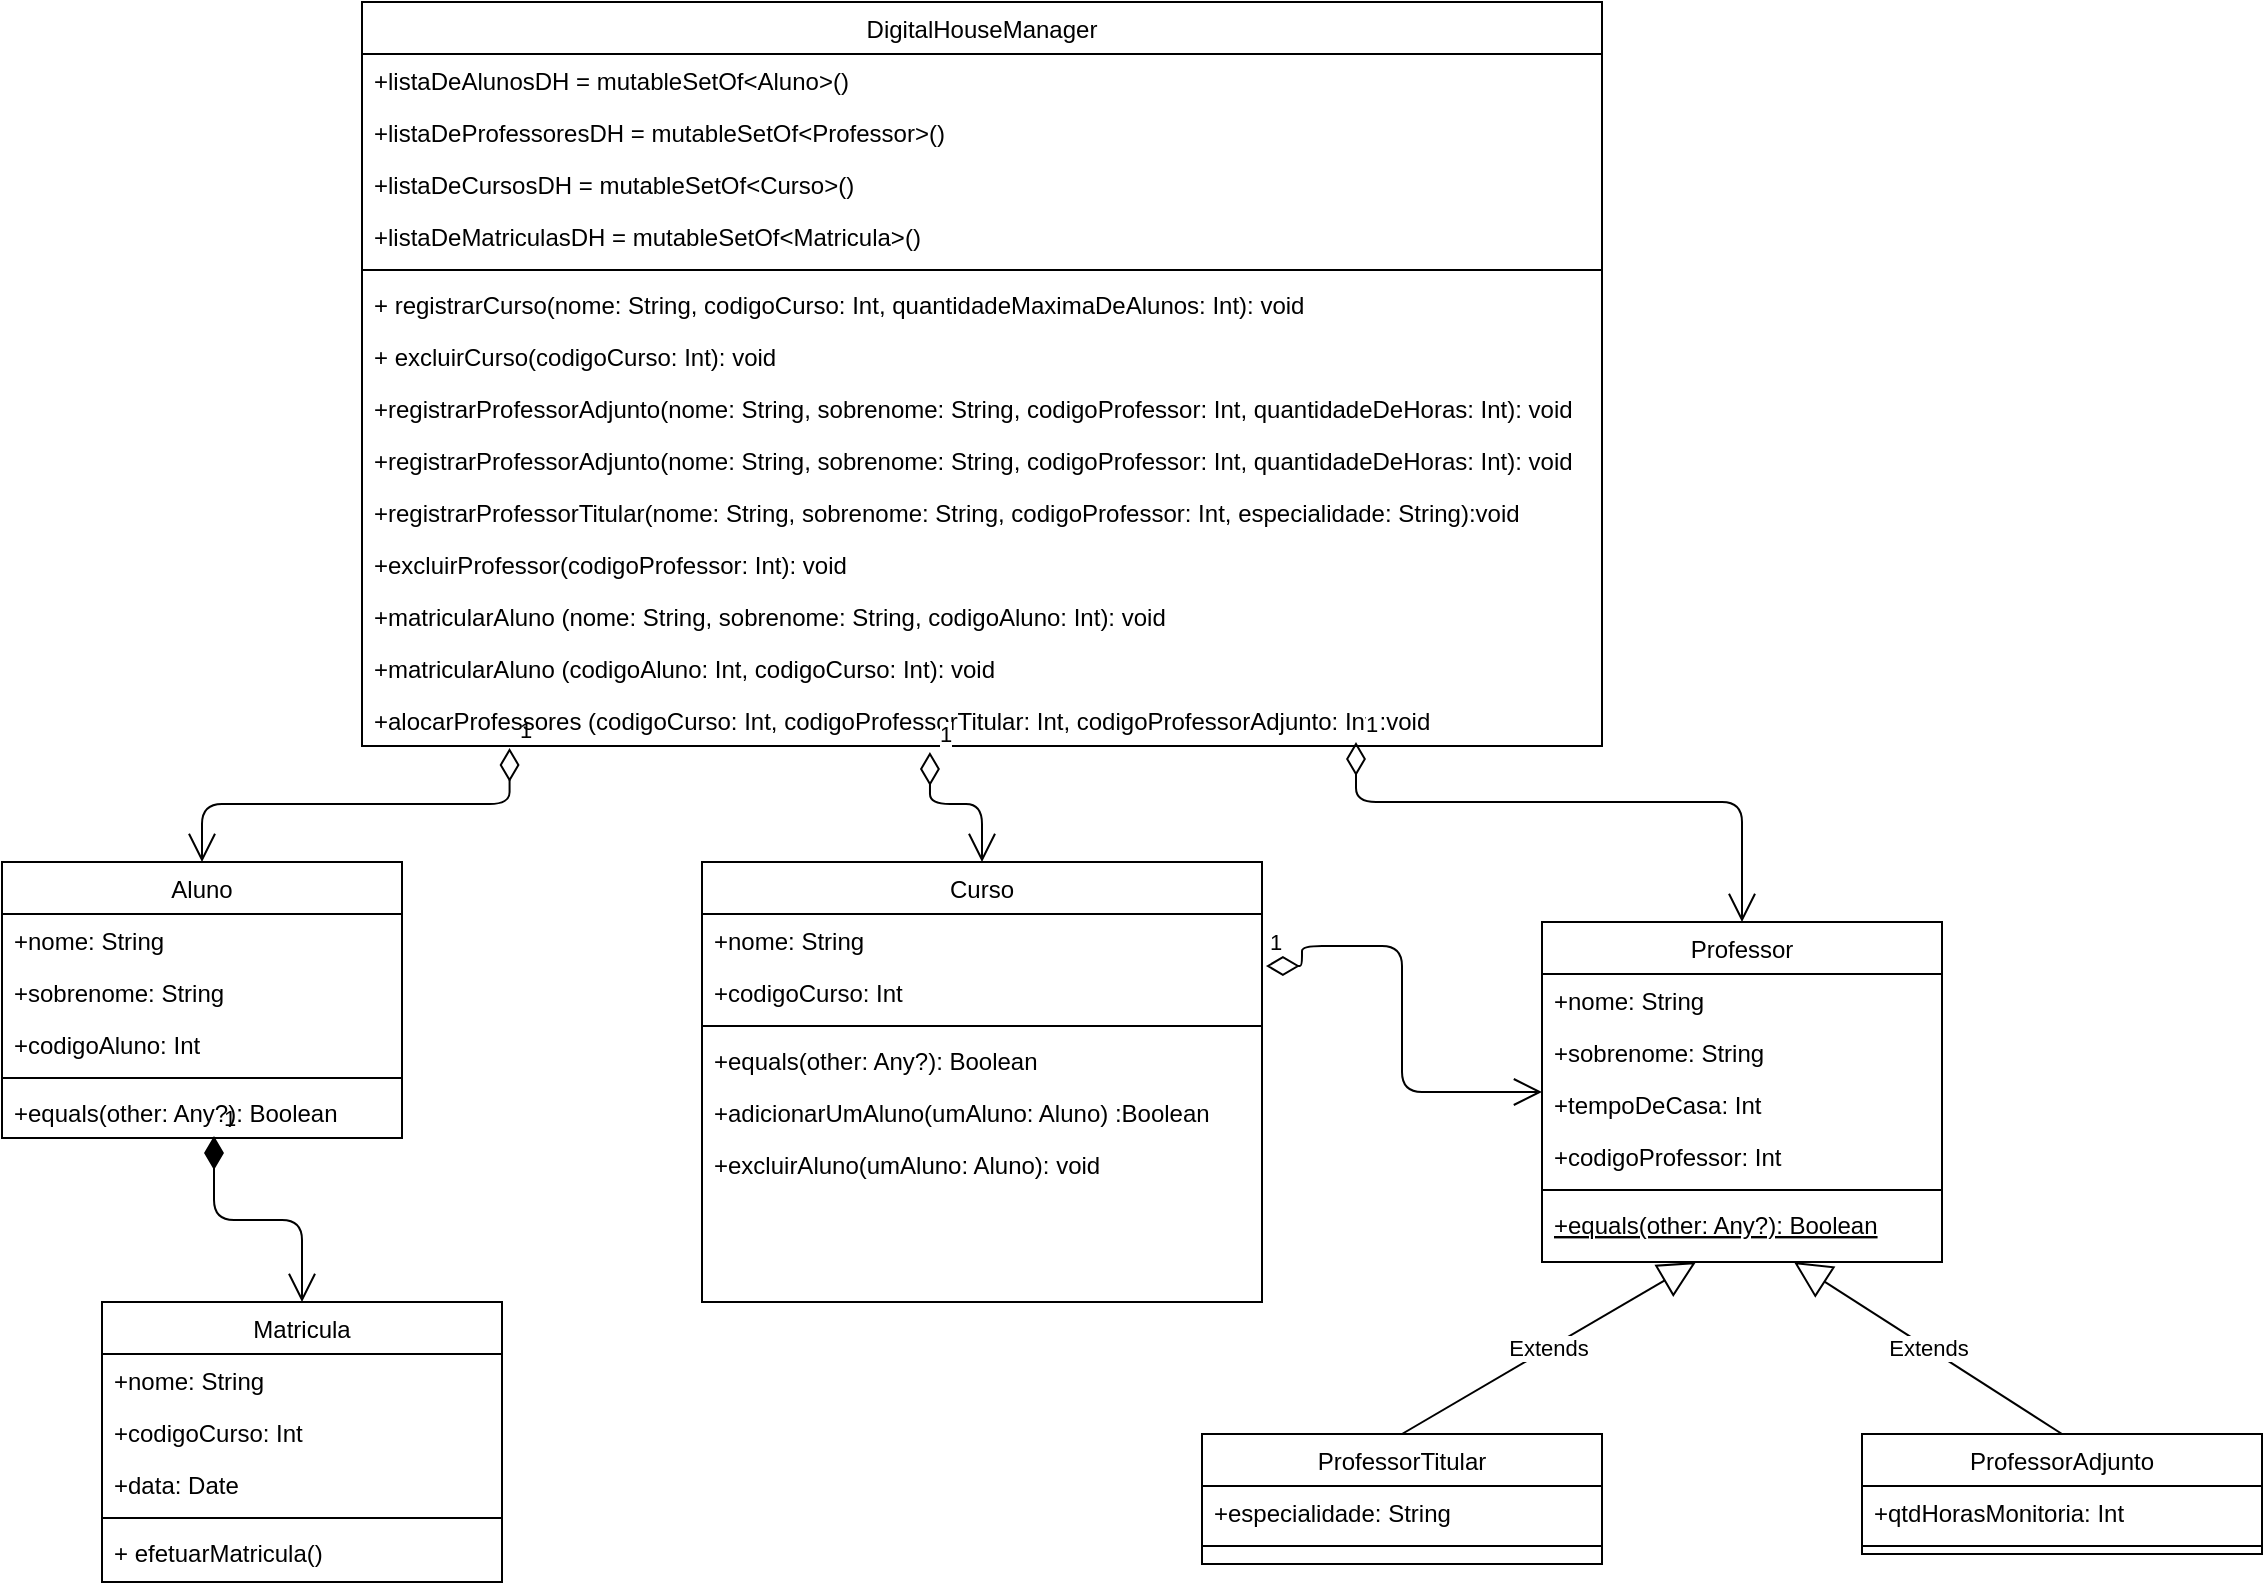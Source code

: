 <mxfile version="13.7.5" type="device"><diagram id="C5RBs43oDa-KdzZeNtuy" name="Page-1"><mxGraphModel dx="1240" dy="619" grid="1" gridSize="10" guides="1" tooltips="1" connect="1" arrows="1" fold="1" page="1" pageScale="1" pageWidth="827" pageHeight="1169" math="0" shadow="0"><root><mxCell id="WIyWlLk6GJQsqaUBKTNV-0"/><mxCell id="WIyWlLk6GJQsqaUBKTNV-1" parent="WIyWlLk6GJQsqaUBKTNV-0"/><mxCell id="oSwW3koexutl0ZP4WF_h-0" value="Extends" style="endArrow=block;endSize=16;endFill=0;html=1;exitX=0.5;exitY=0;exitDx=0;exitDy=0;entryX=0.385;entryY=1.231;entryDx=0;entryDy=0;entryPerimeter=0;" edge="1" parent="WIyWlLk6GJQsqaUBKTNV-1" source="zkfFHV4jXpPFQw0GAbJ--6" target="D9lVGUvZGmIKB0dKG688-9"><mxGeometry width="160" relative="1" as="geometry"><mxPoint x="70" y="512" as="sourcePoint"/><mxPoint x="270" y="540" as="targetPoint"/></mxGeometry></mxCell><mxCell id="oSwW3koexutl0ZP4WF_h-1" value="Extends" style="endArrow=block;endSize=16;endFill=0;html=1;exitX=0.5;exitY=0;exitDx=0;exitDy=0;entryX=0.63;entryY=1.231;entryDx=0;entryDy=0;entryPerimeter=0;" edge="1" parent="WIyWlLk6GJQsqaUBKTNV-1" source="D9lVGUvZGmIKB0dKG688-10" target="D9lVGUvZGmIKB0dKG688-9"><mxGeometry width="160" relative="1" as="geometry"><mxPoint x="-110" y="732" as="sourcePoint"/><mxPoint x="165" y="580.004" as="targetPoint"/></mxGeometry></mxCell><mxCell id="oSwW3koexutl0ZP4WF_h-48" value="1" style="endArrow=open;html=1;endSize=12;startArrow=diamondThin;startSize=14;startFill=0;edgeStyle=orthogonalEdgeStyle;align=left;verticalAlign=bottom;exitX=0.119;exitY=1.038;exitDx=0;exitDy=0;exitPerimeter=0;" edge="1" parent="WIyWlLk6GJQsqaUBKTNV-1" source="oSwW3koexutl0ZP4WF_h-18" target="zkfFHV4jXpPFQw0GAbJ--0"><mxGeometry x="-1" y="3" relative="1" as="geometry"><mxPoint x="490" y="720" as="sourcePoint"/><mxPoint x="660" y="840" as="targetPoint"/></mxGeometry></mxCell><mxCell id="oSwW3koexutl0ZP4WF_h-49" value="1" style="endArrow=open;html=1;endSize=12;startArrow=diamondThin;startSize=14;startFill=0;edgeStyle=orthogonalEdgeStyle;align=left;verticalAlign=bottom;exitX=1.007;exitY=0;exitDx=0;exitDy=0;exitPerimeter=0;" edge="1" parent="WIyWlLk6GJQsqaUBKTNV-1" source="zkfFHV4jXpPFQw0GAbJ--19" target="D9lVGUvZGmIKB0dKG688-3"><mxGeometry x="-1" y="3" relative="1" as="geometry"><mxPoint x="750" y="600" as="sourcePoint"/><mxPoint x="1090" y="709" as="targetPoint"/><Array as="points"><mxPoint x="700" y="622"/><mxPoint x="700" y="612"/><mxPoint x="750" y="612"/><mxPoint x="750" y="685"/></Array></mxGeometry></mxCell><mxCell id="zkfFHV4jXpPFQw0GAbJ--17" value="Curso" style="swimlane;fontStyle=0;align=center;verticalAlign=top;childLayout=stackLayout;horizontal=1;startSize=26;horizontalStack=0;resizeParent=1;resizeLast=0;collapsible=1;marginBottom=0;rounded=0;shadow=0;strokeWidth=1;" parent="WIyWlLk6GJQsqaUBKTNV-1" vertex="1"><mxGeometry x="400" y="570" width="280" height="220" as="geometry"><mxRectangle x="550" y="140" width="160" height="26" as="alternateBounds"/></mxGeometry></mxCell><mxCell id="zkfFHV4jXpPFQw0GAbJ--18" value="+nome: String" style="text;align=left;verticalAlign=top;spacingLeft=4;spacingRight=4;overflow=hidden;rotatable=0;points=[[0,0.5],[1,0.5]];portConstraint=eastwest;" parent="zkfFHV4jXpPFQw0GAbJ--17" vertex="1"><mxGeometry y="26" width="280" height="26" as="geometry"/></mxCell><mxCell id="zkfFHV4jXpPFQw0GAbJ--19" value="+codigoCurso: Int" style="text;align=left;verticalAlign=top;spacingLeft=4;spacingRight=4;overflow=hidden;rotatable=0;points=[[0,0.5],[1,0.5]];portConstraint=eastwest;rounded=0;shadow=0;html=0;" parent="zkfFHV4jXpPFQw0GAbJ--17" vertex="1"><mxGeometry y="52" width="280" height="26" as="geometry"/></mxCell><mxCell id="zkfFHV4jXpPFQw0GAbJ--23" value="" style="line;html=1;strokeWidth=1;align=left;verticalAlign=middle;spacingTop=-1;spacingLeft=3;spacingRight=3;rotatable=0;labelPosition=right;points=[];portConstraint=eastwest;" parent="zkfFHV4jXpPFQw0GAbJ--17" vertex="1"><mxGeometry y="78" width="280" height="8" as="geometry"/></mxCell><mxCell id="zkfFHV4jXpPFQw0GAbJ--24" value="+equals(other: Any?): Boolean" style="text;align=left;verticalAlign=top;spacingLeft=4;spacingRight=4;overflow=hidden;rotatable=0;points=[[0,0.5],[1,0.5]];portConstraint=eastwest;" parent="zkfFHV4jXpPFQw0GAbJ--17" vertex="1"><mxGeometry y="86" width="280" height="26" as="geometry"/></mxCell><mxCell id="oSwW3koexutl0ZP4WF_h-2" value="+adicionarUmAluno(umAluno: Aluno) :Boolean" style="text;align=left;verticalAlign=top;spacingLeft=4;spacingRight=4;overflow=hidden;rotatable=0;points=[[0,0.5],[1,0.5]];portConstraint=eastwest;" vertex="1" parent="zkfFHV4jXpPFQw0GAbJ--17"><mxGeometry y="112" width="280" height="26" as="geometry"/></mxCell><mxCell id="oSwW3koexutl0ZP4WF_h-4" value="+excluirAluno(umAluno: Aluno): void" style="text;align=left;verticalAlign=top;spacingLeft=4;spacingRight=4;overflow=hidden;rotatable=0;points=[[0,0.5],[1,0.5]];portConstraint=eastwest;" vertex="1" parent="zkfFHV4jXpPFQw0GAbJ--17"><mxGeometry y="138" width="280" height="26" as="geometry"/></mxCell><mxCell id="oSwW3koexutl0ZP4WF_h-53" value="1" style="endArrow=open;html=1;endSize=12;startArrow=diamondThin;startSize=14;startFill=1;edgeStyle=orthogonalEdgeStyle;align=left;verticalAlign=bottom;entryX=0.5;entryY=0;entryDx=0;entryDy=0;exitX=0.53;exitY=0.962;exitDx=0;exitDy=0;exitPerimeter=0;" edge="1" parent="WIyWlLk6GJQsqaUBKTNV-1" source="zkfFHV4jXpPFQw0GAbJ--5" target="oSwW3koexutl0ZP4WF_h-5"><mxGeometry x="-1" y="3" relative="1" as="geometry"><mxPoint x="310" y="756" as="sourcePoint"/><mxPoint x="470" y="756" as="targetPoint"/></mxGeometry></mxCell><mxCell id="oSwW3koexutl0ZP4WF_h-13" value="DigitalHouseManager" style="swimlane;fontStyle=0;align=center;verticalAlign=top;childLayout=stackLayout;horizontal=1;startSize=26;horizontalStack=0;resizeParent=1;resizeLast=0;collapsible=1;marginBottom=0;rounded=0;shadow=0;strokeWidth=1;" vertex="1" parent="WIyWlLk6GJQsqaUBKTNV-1"><mxGeometry x="230" y="140" width="620" height="372" as="geometry"><mxRectangle x="550" y="140" width="160" height="26" as="alternateBounds"/></mxGeometry></mxCell><mxCell id="oSwW3koexutl0ZP4WF_h-30" value="+listaDeAlunosDH = mutableSetOf&lt;Aluno&gt;()" style="text;align=left;verticalAlign=top;spacingLeft=4;spacingRight=4;overflow=hidden;rotatable=0;points=[[0,0.5],[1,0.5]];portConstraint=eastwest;rounded=0;shadow=0;html=0;" vertex="1" parent="oSwW3koexutl0ZP4WF_h-13"><mxGeometry y="26" width="620" height="26" as="geometry"/></mxCell><mxCell id="oSwW3koexutl0ZP4WF_h-29" value="+listaDeProfessoresDH = mutableSetOf&lt;Professor&gt;()" style="text;align=left;verticalAlign=top;spacingLeft=4;spacingRight=4;overflow=hidden;rotatable=0;points=[[0,0.5],[1,0.5]];portConstraint=eastwest;rounded=0;shadow=0;html=0;" vertex="1" parent="oSwW3koexutl0ZP4WF_h-13"><mxGeometry y="52" width="620" height="26" as="geometry"/></mxCell><mxCell id="oSwW3koexutl0ZP4WF_h-28" value="+listaDeCursosDH = mutableSetOf&lt;Curso&gt;()" style="text;align=left;verticalAlign=top;spacingLeft=4;spacingRight=4;overflow=hidden;rotatable=0;points=[[0,0.5],[1,0.5]];portConstraint=eastwest;rounded=0;shadow=0;html=0;" vertex="1" parent="oSwW3koexutl0ZP4WF_h-13"><mxGeometry y="78" width="620" height="26" as="geometry"/></mxCell><mxCell id="oSwW3koexutl0ZP4WF_h-15" value="+listaDeMatriculasDH = mutableSetOf&lt;Matricula&gt;()" style="text;align=left;verticalAlign=top;spacingLeft=4;spacingRight=4;overflow=hidden;rotatable=0;points=[[0,0.5],[1,0.5]];portConstraint=eastwest;rounded=0;shadow=0;html=0;" vertex="1" parent="oSwW3koexutl0ZP4WF_h-13"><mxGeometry y="104" width="620" height="26" as="geometry"/></mxCell><mxCell id="oSwW3koexutl0ZP4WF_h-17" value="" style="line;html=1;strokeWidth=1;align=left;verticalAlign=middle;spacingTop=-1;spacingLeft=3;spacingRight=3;rotatable=0;labelPosition=right;points=[];portConstraint=eastwest;" vertex="1" parent="oSwW3koexutl0ZP4WF_h-13"><mxGeometry y="130" width="620" height="8" as="geometry"/></mxCell><mxCell id="oSwW3koexutl0ZP4WF_h-26" value="+ registrarCurso(nome: String, codigoCurso: Int, quantidadeMaximaDeAlunos: Int): void&#10;&#10;" style="text;align=left;verticalAlign=top;spacingLeft=4;spacingRight=4;overflow=hidden;rotatable=0;points=[[0,0.5],[1,0.5]];portConstraint=eastwest;" vertex="1" parent="oSwW3koexutl0ZP4WF_h-13"><mxGeometry y="138" width="620" height="26" as="geometry"/></mxCell><mxCell id="oSwW3koexutl0ZP4WF_h-27" value="+ excluirCurso(codigoCurso: Int): void" style="text;align=left;verticalAlign=top;spacingLeft=4;spacingRight=4;overflow=hidden;rotatable=0;points=[[0,0.5],[1,0.5]];portConstraint=eastwest;" vertex="1" parent="oSwW3koexutl0ZP4WF_h-13"><mxGeometry y="164" width="620" height="26" as="geometry"/></mxCell><mxCell id="oSwW3koexutl0ZP4WF_h-33" value="+registrarProfessorAdjunto(nome: String, sobrenome: String, codigoProfessor: Int, quantidadeDeHoras: Int): void&#10;&#10;" style="text;align=left;verticalAlign=top;spacingLeft=4;spacingRight=4;overflow=hidden;rotatable=0;points=[[0,0.5],[1,0.5]];portConstraint=eastwest;" vertex="1" parent="oSwW3koexutl0ZP4WF_h-13"><mxGeometry y="190" width="620" height="26" as="geometry"/></mxCell><mxCell id="oSwW3koexutl0ZP4WF_h-32" value="+registrarProfessorAdjunto(nome: String, sobrenome: String, codigoProfessor: Int, quantidadeDeHoras: Int): void&#10;&#10;" style="text;align=left;verticalAlign=top;spacingLeft=4;spacingRight=4;overflow=hidden;rotatable=0;points=[[0,0.5],[1,0.5]];portConstraint=eastwest;" vertex="1" parent="oSwW3koexutl0ZP4WF_h-13"><mxGeometry y="216" width="620" height="26" as="geometry"/></mxCell><mxCell id="oSwW3koexutl0ZP4WF_h-31" value="+registrarProfessorTitular(nome: String, sobrenome: String, codigoProfessor: Int, especialidade: String):void" style="text;align=left;verticalAlign=top;spacingLeft=4;spacingRight=4;overflow=hidden;rotatable=0;points=[[0,0.5],[1,0.5]];portConstraint=eastwest;" vertex="1" parent="oSwW3koexutl0ZP4WF_h-13"><mxGeometry y="242" width="620" height="26" as="geometry"/></mxCell><mxCell id="oSwW3koexutl0ZP4WF_h-34" value="+excluirProfessor(codigoProfessor: Int): void&#10;" style="text;align=left;verticalAlign=top;spacingLeft=4;spacingRight=4;overflow=hidden;rotatable=0;points=[[0,0.5],[1,0.5]];portConstraint=eastwest;" vertex="1" parent="oSwW3koexutl0ZP4WF_h-13"><mxGeometry y="268" width="620" height="26" as="geometry"/></mxCell><mxCell id="oSwW3koexutl0ZP4WF_h-36" value="+matricularAluno (nome: String, sobrenome: String, codigoAluno: Int): void" style="text;align=left;verticalAlign=top;spacingLeft=4;spacingRight=4;overflow=hidden;rotatable=0;points=[[0,0.5],[1,0.5]];portConstraint=eastwest;" vertex="1" parent="oSwW3koexutl0ZP4WF_h-13"><mxGeometry y="294" width="620" height="26" as="geometry"/></mxCell><mxCell id="oSwW3koexutl0ZP4WF_h-35" value="+matricularAluno (codigoAluno: Int, codigoCurso: Int): void" style="text;align=left;verticalAlign=top;spacingLeft=4;spacingRight=4;overflow=hidden;rotatable=0;points=[[0,0.5],[1,0.5]];portConstraint=eastwest;" vertex="1" parent="oSwW3koexutl0ZP4WF_h-13"><mxGeometry y="320" width="620" height="26" as="geometry"/></mxCell><mxCell id="oSwW3koexutl0ZP4WF_h-18" value="+alocarProfessores (codigoCurso: Int, codigoProfessorTitular: Int, codigoProfessorAdjunto: Int):void&#10;&#10;" style="text;align=left;verticalAlign=top;spacingLeft=4;spacingRight=4;overflow=hidden;rotatable=0;points=[[0,0.5],[1,0.5]];portConstraint=eastwest;" vertex="1" parent="oSwW3koexutl0ZP4WF_h-13"><mxGeometry y="346" width="620" height="26" as="geometry"/></mxCell><mxCell id="zkfFHV4jXpPFQw0GAbJ--0" value="Aluno" style="swimlane;fontStyle=0;align=center;verticalAlign=top;childLayout=stackLayout;horizontal=1;startSize=26;horizontalStack=0;resizeParent=1;resizeLast=0;collapsible=1;marginBottom=0;rounded=0;shadow=0;strokeWidth=1;" parent="WIyWlLk6GJQsqaUBKTNV-1" vertex="1"><mxGeometry x="50" y="570" width="200" height="138" as="geometry"><mxRectangle x="230" y="140" width="160" height="26" as="alternateBounds"/></mxGeometry></mxCell><mxCell id="zkfFHV4jXpPFQw0GAbJ--1" value="+nome: String" style="text;align=left;verticalAlign=top;spacingLeft=4;spacingRight=4;overflow=hidden;rotatable=0;points=[[0,0.5],[1,0.5]];portConstraint=eastwest;" parent="zkfFHV4jXpPFQw0GAbJ--0" vertex="1"><mxGeometry y="26" width="200" height="26" as="geometry"/></mxCell><mxCell id="zkfFHV4jXpPFQw0GAbJ--2" value="+sobrenome: String" style="text;align=left;verticalAlign=top;spacingLeft=4;spacingRight=4;overflow=hidden;rotatable=0;points=[[0,0.5],[1,0.5]];portConstraint=eastwest;rounded=0;shadow=0;html=0;" parent="zkfFHV4jXpPFQw0GAbJ--0" vertex="1"><mxGeometry y="52" width="200" height="26" as="geometry"/></mxCell><mxCell id="zkfFHV4jXpPFQw0GAbJ--3" value="+codigoAluno: Int" style="text;align=left;verticalAlign=top;spacingLeft=4;spacingRight=4;overflow=hidden;rotatable=0;points=[[0,0.5],[1,0.5]];portConstraint=eastwest;rounded=0;shadow=0;html=0;" parent="zkfFHV4jXpPFQw0GAbJ--0" vertex="1"><mxGeometry y="78" width="200" height="26" as="geometry"/></mxCell><mxCell id="zkfFHV4jXpPFQw0GAbJ--4" value="" style="line;html=1;strokeWidth=1;align=left;verticalAlign=middle;spacingTop=-1;spacingLeft=3;spacingRight=3;rotatable=0;labelPosition=right;points=[];portConstraint=eastwest;" parent="zkfFHV4jXpPFQw0GAbJ--0" vertex="1"><mxGeometry y="104" width="200" height="8" as="geometry"/></mxCell><mxCell id="zkfFHV4jXpPFQw0GAbJ--5" value="+equals(other: Any?): Boolean" style="text;align=left;verticalAlign=top;spacingLeft=4;spacingRight=4;overflow=hidden;rotatable=0;points=[[0,0.5],[1,0.5]];portConstraint=eastwest;" parent="zkfFHV4jXpPFQw0GAbJ--0" vertex="1"><mxGeometry y="112" width="200" height="26" as="geometry"/></mxCell><mxCell id="D9lVGUvZGmIKB0dKG688-10" value="ProfessorAdjunto" style="swimlane;fontStyle=0;align=center;verticalAlign=top;childLayout=stackLayout;horizontal=1;startSize=26;horizontalStack=0;resizeParent=1;resizeLast=0;collapsible=1;marginBottom=0;rounded=0;shadow=0;strokeWidth=1;" parent="WIyWlLk6GJQsqaUBKTNV-1" vertex="1"><mxGeometry x="980" y="856" width="200" height="60" as="geometry"><mxRectangle x="130" y="380" width="160" height="26" as="alternateBounds"/></mxGeometry></mxCell><mxCell id="D9lVGUvZGmIKB0dKG688-11" value="+qtdHorasMonitoria: Int" style="text;align=left;verticalAlign=top;spacingLeft=4;spacingRight=4;overflow=hidden;rotatable=0;points=[[0,0.5],[1,0.5]];portConstraint=eastwest;rounded=0;shadow=0;html=0;" parent="D9lVGUvZGmIKB0dKG688-10" vertex="1"><mxGeometry y="26" width="200" height="26" as="geometry"/></mxCell><mxCell id="D9lVGUvZGmIKB0dKG688-13" value="" style="line;html=1;strokeWidth=1;align=left;verticalAlign=middle;spacingTop=-1;spacingLeft=3;spacingRight=3;rotatable=0;labelPosition=right;points=[];portConstraint=eastwest;" parent="D9lVGUvZGmIKB0dKG688-10" vertex="1"><mxGeometry y="52" width="200" height="8" as="geometry"/></mxCell><mxCell id="D9lVGUvZGmIKB0dKG688-3" value="Professor" style="swimlane;fontStyle=0;align=center;verticalAlign=top;childLayout=stackLayout;horizontal=1;startSize=26;horizontalStack=0;resizeParent=1;resizeLast=0;collapsible=1;marginBottom=0;rounded=0;shadow=0;strokeWidth=1;" parent="WIyWlLk6GJQsqaUBKTNV-1" vertex="1"><mxGeometry x="820" y="600" width="200" height="170" as="geometry"><mxRectangle x="130" y="380" width="160" height="26" as="alternateBounds"/></mxGeometry></mxCell><mxCell id="D9lVGUvZGmIKB0dKG688-4" value="+nome: String" style="text;align=left;verticalAlign=top;spacingLeft=4;spacingRight=4;overflow=hidden;rotatable=0;points=[[0,0.5],[1,0.5]];portConstraint=eastwest;" parent="D9lVGUvZGmIKB0dKG688-3" vertex="1"><mxGeometry y="26" width="200" height="26" as="geometry"/></mxCell><mxCell id="D9lVGUvZGmIKB0dKG688-5" value="+sobrenome: String" style="text;align=left;verticalAlign=top;spacingLeft=4;spacingRight=4;overflow=hidden;rotatable=0;points=[[0,0.5],[1,0.5]];portConstraint=eastwest;rounded=0;shadow=0;html=0;" parent="D9lVGUvZGmIKB0dKG688-3" vertex="1"><mxGeometry y="52" width="200" height="26" as="geometry"/></mxCell><mxCell id="D9lVGUvZGmIKB0dKG688-6" value="+tempoDeCasa: Int" style="text;align=left;verticalAlign=top;spacingLeft=4;spacingRight=4;overflow=hidden;rotatable=0;points=[[0,0.5],[1,0.5]];portConstraint=eastwest;rounded=0;shadow=0;html=0;" parent="D9lVGUvZGmIKB0dKG688-3" vertex="1"><mxGeometry y="78" width="200" height="26" as="geometry"/></mxCell><mxCell id="D9lVGUvZGmIKB0dKG688-7" value="+codigoProfessor: Int" style="text;align=left;verticalAlign=top;spacingLeft=4;spacingRight=4;overflow=hidden;rotatable=0;points=[[0,0.5],[1,0.5]];portConstraint=eastwest;rounded=0;shadow=0;html=0;" parent="D9lVGUvZGmIKB0dKG688-3" vertex="1"><mxGeometry y="104" width="200" height="26" as="geometry"/></mxCell><mxCell id="D9lVGUvZGmIKB0dKG688-8" value="" style="line;html=1;strokeWidth=1;align=left;verticalAlign=middle;spacingTop=-1;spacingLeft=3;spacingRight=3;rotatable=0;labelPosition=right;points=[];portConstraint=eastwest;" parent="D9lVGUvZGmIKB0dKG688-3" vertex="1"><mxGeometry y="130" width="200" height="8" as="geometry"/></mxCell><mxCell id="D9lVGUvZGmIKB0dKG688-9" value="+equals(other: Any?): Boolean" style="text;align=left;verticalAlign=top;spacingLeft=4;spacingRight=4;overflow=hidden;rotatable=0;points=[[0,0.5],[1,0.5]];portConstraint=eastwest;fontStyle=4" parent="D9lVGUvZGmIKB0dKG688-3" vertex="1"><mxGeometry y="138" width="200" height="26" as="geometry"/></mxCell><mxCell id="zkfFHV4jXpPFQw0GAbJ--6" value="ProfessorTitular" style="swimlane;fontStyle=0;align=center;verticalAlign=top;childLayout=stackLayout;horizontal=1;startSize=26;horizontalStack=0;resizeParent=1;resizeLast=0;collapsible=1;marginBottom=0;rounded=0;shadow=0;strokeWidth=1;" parent="WIyWlLk6GJQsqaUBKTNV-1" vertex="1"><mxGeometry x="650" y="856" width="200" height="65" as="geometry"><mxRectangle x="130" y="380" width="160" height="26" as="alternateBounds"/></mxGeometry></mxCell><mxCell id="D9lVGUvZGmIKB0dKG688-2" value="+especialidade: String" style="text;align=left;verticalAlign=top;spacingLeft=4;spacingRight=4;overflow=hidden;rotatable=0;points=[[0,0.5],[1,0.5]];portConstraint=eastwest;rounded=0;shadow=0;html=0;" parent="zkfFHV4jXpPFQw0GAbJ--6" vertex="1"><mxGeometry y="26" width="200" height="26" as="geometry"/></mxCell><mxCell id="zkfFHV4jXpPFQw0GAbJ--9" value="" style="line;html=1;strokeWidth=1;align=left;verticalAlign=middle;spacingTop=-1;spacingLeft=3;spacingRight=3;rotatable=0;labelPosition=right;points=[];portConstraint=eastwest;" parent="zkfFHV4jXpPFQw0GAbJ--6" vertex="1"><mxGeometry y="52" width="200" height="8" as="geometry"/></mxCell><mxCell id="oSwW3koexutl0ZP4WF_h-5" value="Matricula" style="swimlane;fontStyle=0;align=center;verticalAlign=top;childLayout=stackLayout;horizontal=1;startSize=26;horizontalStack=0;resizeParent=1;resizeLast=0;collapsible=1;marginBottom=0;rounded=0;shadow=0;strokeWidth=1;" vertex="1" parent="WIyWlLk6GJQsqaUBKTNV-1"><mxGeometry x="100" y="790" width="200" height="140" as="geometry"><mxRectangle x="550" y="140" width="160" height="26" as="alternateBounds"/></mxGeometry></mxCell><mxCell id="oSwW3koexutl0ZP4WF_h-6" value="+nome: String" style="text;align=left;verticalAlign=top;spacingLeft=4;spacingRight=4;overflow=hidden;rotatable=0;points=[[0,0.5],[1,0.5]];portConstraint=eastwest;" vertex="1" parent="oSwW3koexutl0ZP4WF_h-5"><mxGeometry y="26" width="200" height="26" as="geometry"/></mxCell><mxCell id="oSwW3koexutl0ZP4WF_h-12" value="+codigoCurso: Int" style="text;align=left;verticalAlign=top;spacingLeft=4;spacingRight=4;overflow=hidden;rotatable=0;points=[[0,0.5],[1,0.5]];portConstraint=eastwest;rounded=0;shadow=0;html=0;" vertex="1" parent="oSwW3koexutl0ZP4WF_h-5"><mxGeometry y="52" width="200" height="26" as="geometry"/></mxCell><mxCell id="oSwW3koexutl0ZP4WF_h-7" value="+data: Date" style="text;align=left;verticalAlign=top;spacingLeft=4;spacingRight=4;overflow=hidden;rotatable=0;points=[[0,0.5],[1,0.5]];portConstraint=eastwest;rounded=0;shadow=0;html=0;" vertex="1" parent="oSwW3koexutl0ZP4WF_h-5"><mxGeometry y="78" width="200" height="26" as="geometry"/></mxCell><mxCell id="oSwW3koexutl0ZP4WF_h-8" value="" style="line;html=1;strokeWidth=1;align=left;verticalAlign=middle;spacingTop=-1;spacingLeft=3;spacingRight=3;rotatable=0;labelPosition=right;points=[];portConstraint=eastwest;" vertex="1" parent="oSwW3koexutl0ZP4WF_h-5"><mxGeometry y="104" width="200" height="8" as="geometry"/></mxCell><mxCell id="oSwW3koexutl0ZP4WF_h-11" value="+ efetuarMatricula()" style="text;align=left;verticalAlign=top;spacingLeft=4;spacingRight=4;overflow=hidden;rotatable=0;points=[[0,0.5],[1,0.5]];portConstraint=eastwest;" vertex="1" parent="oSwW3koexutl0ZP4WF_h-5"><mxGeometry y="112" width="200" height="26" as="geometry"/></mxCell><mxCell id="oSwW3koexutl0ZP4WF_h-55" value="1" style="endArrow=open;html=1;endSize=12;startArrow=diamondThin;startSize=14;startFill=0;edgeStyle=orthogonalEdgeStyle;align=left;verticalAlign=bottom;exitX=0.458;exitY=1.115;exitDx=0;exitDy=0;exitPerimeter=0;entryX=0.5;entryY=0;entryDx=0;entryDy=0;" edge="1" parent="WIyWlLk6GJQsqaUBKTNV-1" source="oSwW3koexutl0ZP4WF_h-18" target="zkfFHV4jXpPFQw0GAbJ--17"><mxGeometry x="-1" y="3" relative="1" as="geometry"><mxPoint x="400" y="610.498" as="sourcePoint"/><mxPoint x="246.22" y="667.51" as="targetPoint"/><Array as="points"><mxPoint x="514" y="541"/><mxPoint x="540" y="541"/></Array></mxGeometry></mxCell><mxCell id="oSwW3koexutl0ZP4WF_h-59" value="1" style="endArrow=open;html=1;endSize=12;startArrow=diamondThin;startSize=14;startFill=0;edgeStyle=orthogonalEdgeStyle;align=left;verticalAlign=bottom;entryX=0.5;entryY=0;entryDx=0;entryDy=0;" edge="1" parent="WIyWlLk6GJQsqaUBKTNV-1" target="D9lVGUvZGmIKB0dKG688-3"><mxGeometry x="-1" y="3" relative="1" as="geometry"><mxPoint x="727" y="510" as="sourcePoint"/><mxPoint x="1006.04" y="546" as="targetPoint"/><Array as="points"><mxPoint x="727" y="540"/><mxPoint x="920" y="540"/></Array></mxGeometry></mxCell></root></mxGraphModel></diagram></mxfile>